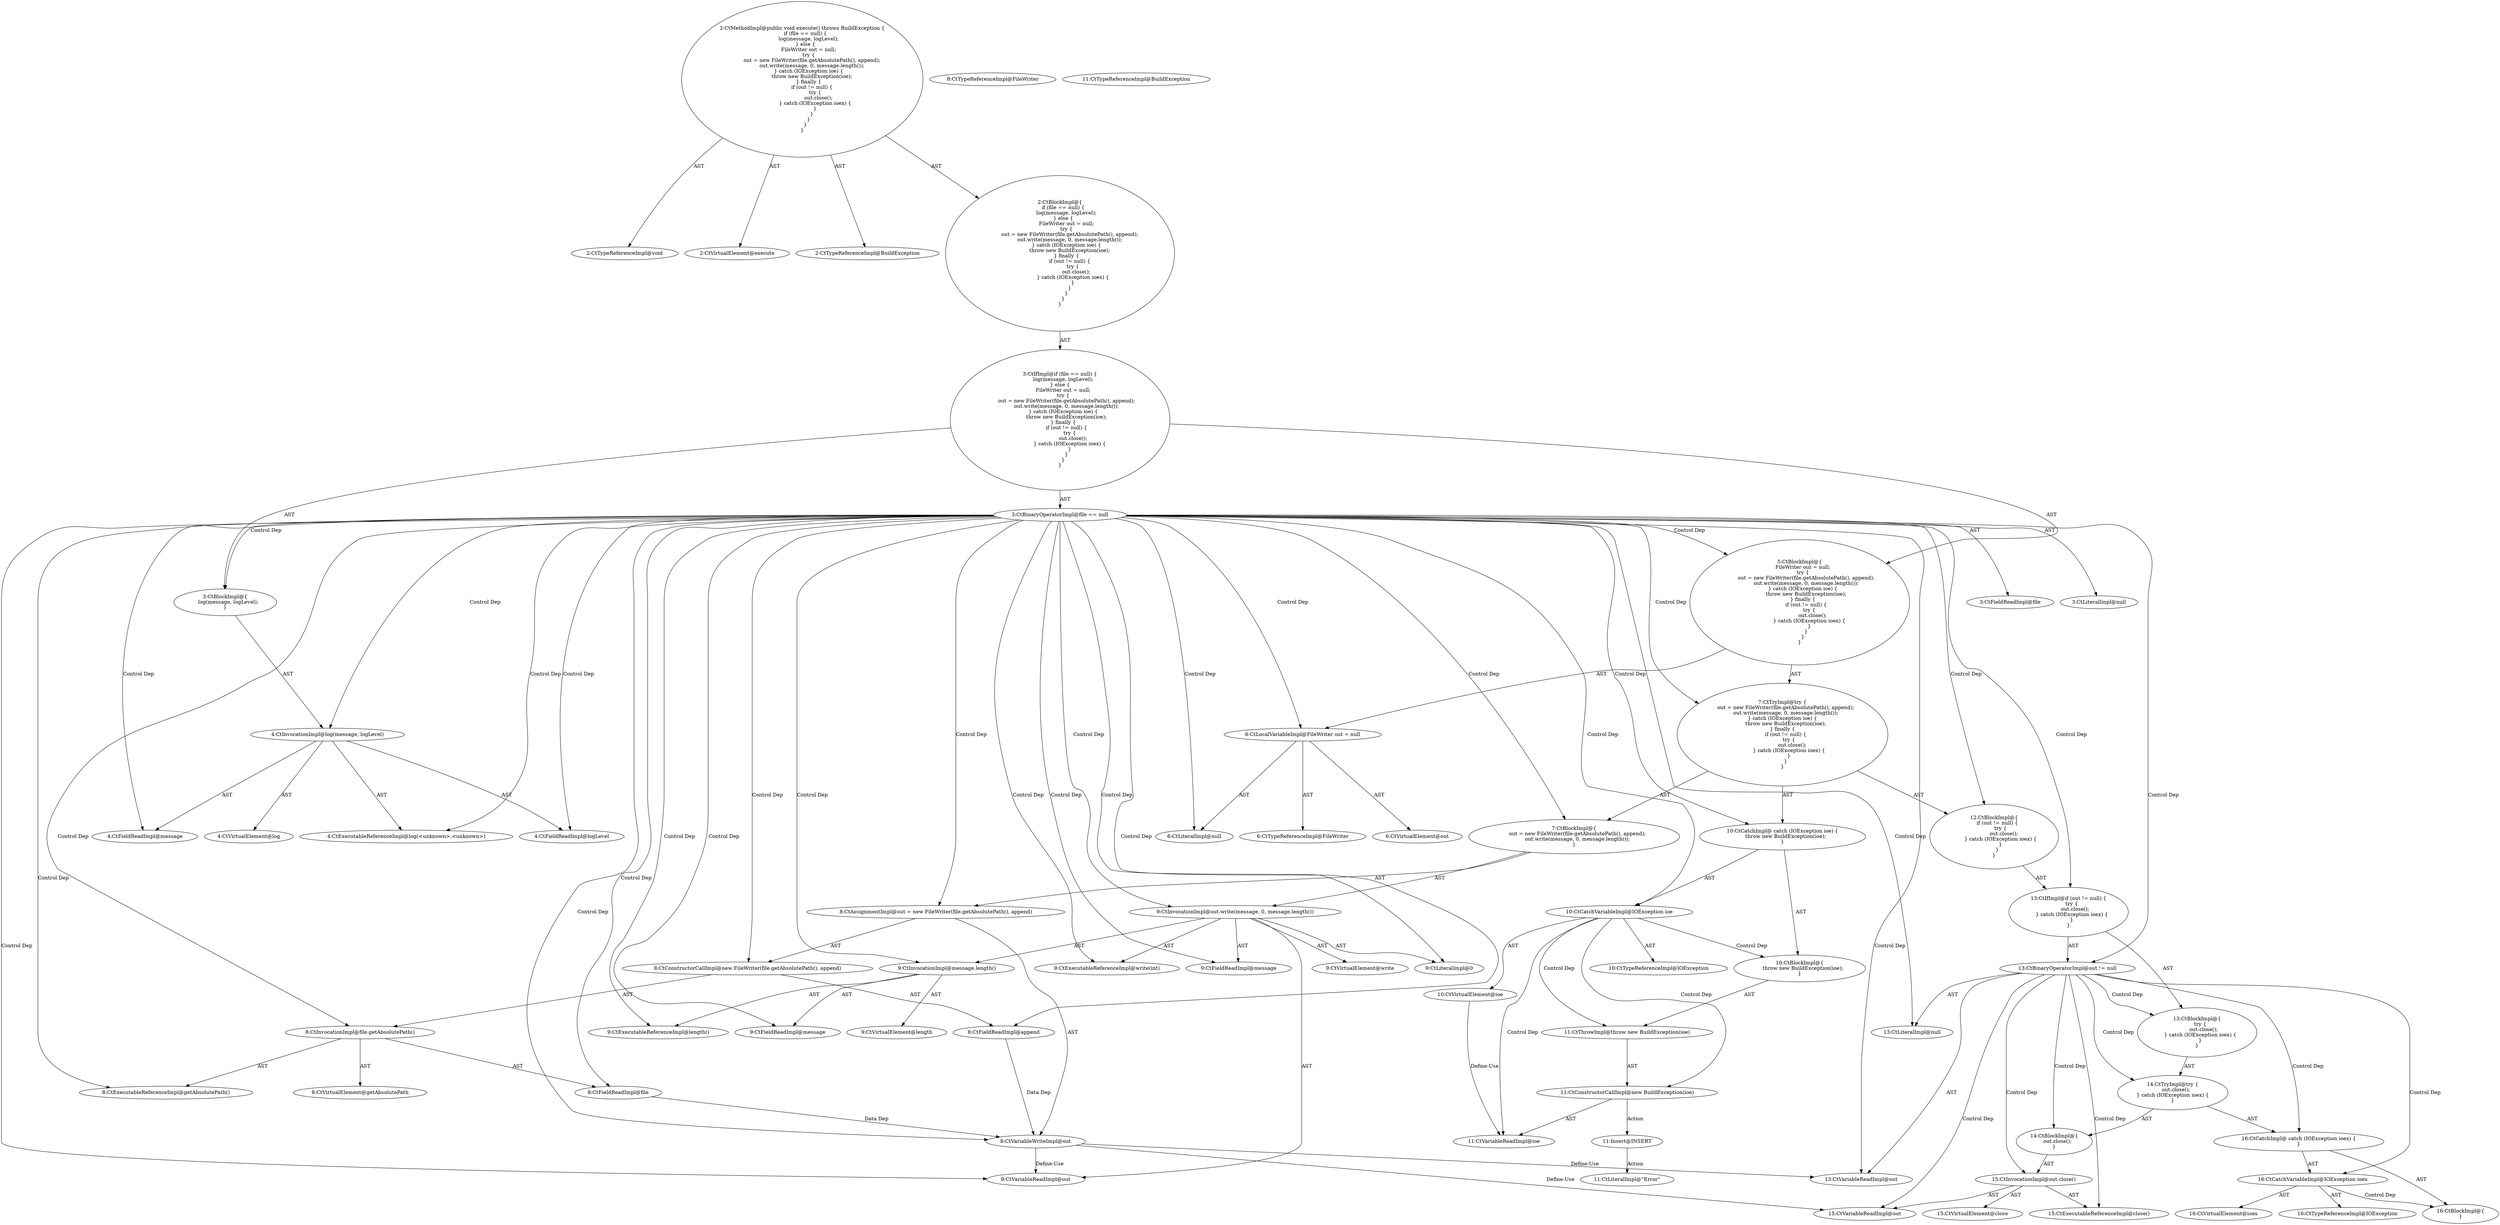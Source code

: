 digraph "execute#?" {
0 [label="2:CtTypeReferenceImpl@void" shape=ellipse]
1 [label="2:CtVirtualElement@execute" shape=ellipse]
2 [label="2:CtTypeReferenceImpl@BuildException" shape=ellipse]
3 [label="3:CtFieldReadImpl@file" shape=ellipse]
4 [label="3:CtLiteralImpl@null" shape=ellipse]
5 [label="3:CtBinaryOperatorImpl@file == null" shape=ellipse]
6 [label="4:CtExecutableReferenceImpl@log(<unknown>,<unknown>)" shape=ellipse]
7 [label="4:CtVirtualElement@log" shape=ellipse]
8 [label="4:CtFieldReadImpl@message" shape=ellipse]
9 [label="4:CtFieldReadImpl@logLevel" shape=ellipse]
10 [label="4:CtInvocationImpl@log(message, logLevel)" shape=ellipse]
11 [label="3:CtBlockImpl@\{
    log(message, logLevel);
\}" shape=ellipse]
12 [label="6:CtTypeReferenceImpl@FileWriter" shape=ellipse]
13 [label="6:CtLiteralImpl@null" shape=ellipse]
14 [label="6:CtVirtualElement@out" shape=ellipse]
15 [label="6:CtLocalVariableImpl@FileWriter out = null" shape=ellipse]
16 [label="8:CtVariableWriteImpl@out" shape=ellipse]
17 [label="8:CtTypeReferenceImpl@FileWriter" shape=ellipse]
18 [label="8:CtExecutableReferenceImpl@getAbsolutePath()" shape=ellipse]
19 [label="8:CtVirtualElement@getAbsolutePath" shape=ellipse]
20 [label="8:CtFieldReadImpl@file" shape=ellipse]
21 [label="8:CtInvocationImpl@file.getAbsolutePath()" shape=ellipse]
22 [label="8:CtFieldReadImpl@append" shape=ellipse]
23 [label="8:CtConstructorCallImpl@new FileWriter(file.getAbsolutePath(), append)" shape=ellipse]
24 [label="8:CtAssignmentImpl@out = new FileWriter(file.getAbsolutePath(), append)" shape=ellipse]
25 [label="9:CtExecutableReferenceImpl@write(int)" shape=ellipse]
26 [label="9:CtVirtualElement@write" shape=ellipse]
27 [label="9:CtVariableReadImpl@out" shape=ellipse]
28 [label="9:CtFieldReadImpl@message" shape=ellipse]
29 [label="9:CtLiteralImpl@0" shape=ellipse]
30 [label="9:CtExecutableReferenceImpl@length()" shape=ellipse]
31 [label="9:CtVirtualElement@length" shape=ellipse]
32 [label="9:CtFieldReadImpl@message" shape=ellipse]
33 [label="9:CtInvocationImpl@message.length()" shape=ellipse]
34 [label="9:CtInvocationImpl@out.write(message, 0, message.length())" shape=ellipse]
35 [label="7:CtBlockImpl@\{
    out = new FileWriter(file.getAbsolutePath(), append);
    out.write(message, 0, message.length());
\}" shape=ellipse]
36 [label="10:CtVirtualElement@ioe" shape=ellipse]
37 [label="10:CtTypeReferenceImpl@IOException" shape=ellipse]
38 [label="10:CtCatchVariableImpl@IOException ioe" shape=ellipse]
39 [label="11:CtTypeReferenceImpl@BuildException" shape=ellipse]
40 [label="11:CtVariableReadImpl@ioe" shape=ellipse]
41 [label="11:CtConstructorCallImpl@new BuildException(ioe)" shape=ellipse]
42 [label="11:CtThrowImpl@throw new BuildException(ioe)" shape=ellipse]
43 [label="10:CtBlockImpl@\{
    throw new BuildException(ioe);
\}" shape=ellipse]
44 [label="10:CtCatchImpl@ catch (IOException ioe) \{
    throw new BuildException(ioe);
\}" shape=ellipse]
45 [label="13:CtVariableReadImpl@out" shape=ellipse]
46 [label="13:CtLiteralImpl@null" shape=ellipse]
47 [label="13:CtBinaryOperatorImpl@out != null" shape=ellipse]
48 [label="15:CtExecutableReferenceImpl@close()" shape=ellipse]
49 [label="15:CtVirtualElement@close" shape=ellipse]
50 [label="15:CtVariableReadImpl@out" shape=ellipse]
51 [label="15:CtInvocationImpl@out.close()" shape=ellipse]
52 [label="14:CtBlockImpl@\{
    out.close();
\}" shape=ellipse]
53 [label="16:CtVirtualElement@ioex" shape=ellipse]
54 [label="16:CtTypeReferenceImpl@IOException" shape=ellipse]
55 [label="16:CtCatchVariableImpl@IOException ioex" shape=ellipse]
56 [label="16:CtBlockImpl@\{
\}" shape=ellipse]
57 [label="16:CtCatchImpl@ catch (IOException ioex) \{
\}" shape=ellipse]
58 [label="14:CtTryImpl@try \{
    out.close();
\} catch (IOException ioex) \{
\}" shape=ellipse]
59 [label="13:CtBlockImpl@\{
    try \{
        out.close();
    \} catch (IOException ioex) \{
    \}
\}" shape=ellipse]
60 [label="13:CtIfImpl@if (out != null) \{
    try \{
        out.close();
    \} catch (IOException ioex) \{
    \}
\}" shape=ellipse]
61 [label="12:CtBlockImpl@\{
    if (out != null) \{
        try \{
            out.close();
        \} catch (IOException ioex) \{
        \}
    \}
\}" shape=ellipse]
62 [label="7:CtTryImpl@try \{
    out = new FileWriter(file.getAbsolutePath(), append);
    out.write(message, 0, message.length());
\} catch (IOException ioe) \{
    throw new BuildException(ioe);
\} finally \{
    if (out != null) \{
        try \{
            out.close();
        \} catch (IOException ioex) \{
        \}
    \}
\}" shape=ellipse]
63 [label="5:CtBlockImpl@\{
    FileWriter out = null;
    try \{
        out = new FileWriter(file.getAbsolutePath(), append);
        out.write(message, 0, message.length());
    \} catch (IOException ioe) \{
        throw new BuildException(ioe);
    \} finally \{
        if (out != null) \{
            try \{
                out.close();
            \} catch (IOException ioex) \{
            \}
        \}
    \}
\}" shape=ellipse]
64 [label="3:CtIfImpl@if (file == null) \{
    log(message, logLevel);
\} else \{
    FileWriter out = null;
    try \{
        out = new FileWriter(file.getAbsolutePath(), append);
        out.write(message, 0, message.length());
    \} catch (IOException ioe) \{
        throw new BuildException(ioe);
    \} finally \{
        if (out != null) \{
            try \{
                out.close();
            \} catch (IOException ioex) \{
            \}
        \}
    \}
\}" shape=ellipse]
65 [label="2:CtBlockImpl@\{
    if (file == null) \{
        log(message, logLevel);
    \} else \{
        FileWriter out = null;
        try \{
            out = new FileWriter(file.getAbsolutePath(), append);
            out.write(message, 0, message.length());
        \} catch (IOException ioe) \{
            throw new BuildException(ioe);
        \} finally \{
            if (out != null) \{
                try \{
                    out.close();
                \} catch (IOException ioex) \{
                \}
            \}
        \}
    \}
\}" shape=ellipse]
66 [label="2:CtMethodImpl@public void execute() throws BuildException \{
    if (file == null) \{
        log(message, logLevel);
    \} else \{
        FileWriter out = null;
        try \{
            out = new FileWriter(file.getAbsolutePath(), append);
            out.write(message, 0, message.length());
        \} catch (IOException ioe) \{
            throw new BuildException(ioe);
        \} finally \{
            if (out != null) \{
                try \{
                    out.close();
                \} catch (IOException ioex) \{
                \}
            \}
        \}
    \}
\}" shape=ellipse]
67 [label="11:Insert@INSERT" shape=ellipse]
68 [label="11:CtLiteralImpl@\"Error\"" shape=ellipse]
5 -> 3 [label="AST"];
5 -> 4 [label="AST"];
5 -> 11 [label="Control Dep"];
5 -> 10 [label="Control Dep"];
5 -> 6 [label="Control Dep"];
5 -> 8 [label="Control Dep"];
5 -> 9 [label="Control Dep"];
5 -> 63 [label="Control Dep"];
5 -> 15 [label="Control Dep"];
5 -> 13 [label="Control Dep"];
5 -> 62 [label="Control Dep"];
5 -> 35 [label="Control Dep"];
5 -> 24 [label="Control Dep"];
5 -> 16 [label="Control Dep"];
5 -> 23 [label="Control Dep"];
5 -> 21 [label="Control Dep"];
5 -> 18 [label="Control Dep"];
5 -> 20 [label="Control Dep"];
5 -> 22 [label="Control Dep"];
5 -> 34 [label="Control Dep"];
5 -> 25 [label="Control Dep"];
5 -> 27 [label="Control Dep"];
5 -> 28 [label="Control Dep"];
5 -> 29 [label="Control Dep"];
5 -> 33 [label="Control Dep"];
5 -> 30 [label="Control Dep"];
5 -> 32 [label="Control Dep"];
5 -> 44 [label="Control Dep"];
5 -> 38 [label="Control Dep"];
5 -> 61 [label="Control Dep"];
5 -> 60 [label="Control Dep"];
5 -> 47 [label="Control Dep"];
5 -> 45 [label="Control Dep"];
5 -> 46 [label="Control Dep"];
10 -> 7 [label="AST"];
10 -> 6 [label="AST"];
10 -> 8 [label="AST"];
10 -> 9 [label="AST"];
11 -> 10 [label="AST"];
15 -> 14 [label="AST"];
15 -> 12 [label="AST"];
15 -> 13 [label="AST"];
16 -> 27 [label="Define-Use"];
16 -> 45 [label="Define-Use"];
16 -> 50 [label="Define-Use"];
20 -> 16 [label="Data Dep"];
21 -> 19 [label="AST"];
21 -> 20 [label="AST"];
21 -> 18 [label="AST"];
22 -> 16 [label="Data Dep"];
23 -> 21 [label="AST"];
23 -> 22 [label="AST"];
24 -> 16 [label="AST"];
24 -> 23 [label="AST"];
33 -> 31 [label="AST"];
33 -> 32 [label="AST"];
33 -> 30 [label="AST"];
34 -> 26 [label="AST"];
34 -> 27 [label="AST"];
34 -> 25 [label="AST"];
34 -> 28 [label="AST"];
34 -> 29 [label="AST"];
34 -> 33 [label="AST"];
35 -> 24 [label="AST"];
35 -> 34 [label="AST"];
36 -> 40 [label="Define-Use"];
38 -> 36 [label="AST"];
38 -> 37 [label="AST"];
38 -> 43 [label="Control Dep"];
38 -> 42 [label="Control Dep"];
38 -> 41 [label="Control Dep"];
38 -> 40 [label="Control Dep"];
41 -> 40 [label="AST"];
41 -> 67 [label="Action"];
42 -> 41 [label="AST"];
43 -> 42 [label="AST"];
44 -> 38 [label="AST"];
44 -> 43 [label="AST"];
47 -> 45 [label="AST"];
47 -> 46 [label="AST"];
47 -> 59 [label="Control Dep"];
47 -> 58 [label="Control Dep"];
47 -> 52 [label="Control Dep"];
47 -> 51 [label="Control Dep"];
47 -> 48 [label="Control Dep"];
47 -> 50 [label="Control Dep"];
47 -> 57 [label="Control Dep"];
47 -> 55 [label="Control Dep"];
51 -> 49 [label="AST"];
51 -> 50 [label="AST"];
51 -> 48 [label="AST"];
52 -> 51 [label="AST"];
55 -> 53 [label="AST"];
55 -> 54 [label="AST"];
55 -> 56 [label="Control Dep"];
57 -> 55 [label="AST"];
57 -> 56 [label="AST"];
58 -> 52 [label="AST"];
58 -> 57 [label="AST"];
59 -> 58 [label="AST"];
60 -> 47 [label="AST"];
60 -> 59 [label="AST"];
61 -> 60 [label="AST"];
62 -> 35 [label="AST"];
62 -> 44 [label="AST"];
62 -> 61 [label="AST"];
63 -> 15 [label="AST"];
63 -> 62 [label="AST"];
64 -> 5 [label="AST"];
64 -> 11 [label="AST"];
64 -> 63 [label="AST"];
65 -> 64 [label="AST"];
66 -> 1 [label="AST"];
66 -> 0 [label="AST"];
66 -> 2 [label="AST"];
66 -> 65 [label="AST"];
67 -> 68 [label="Action"];
}